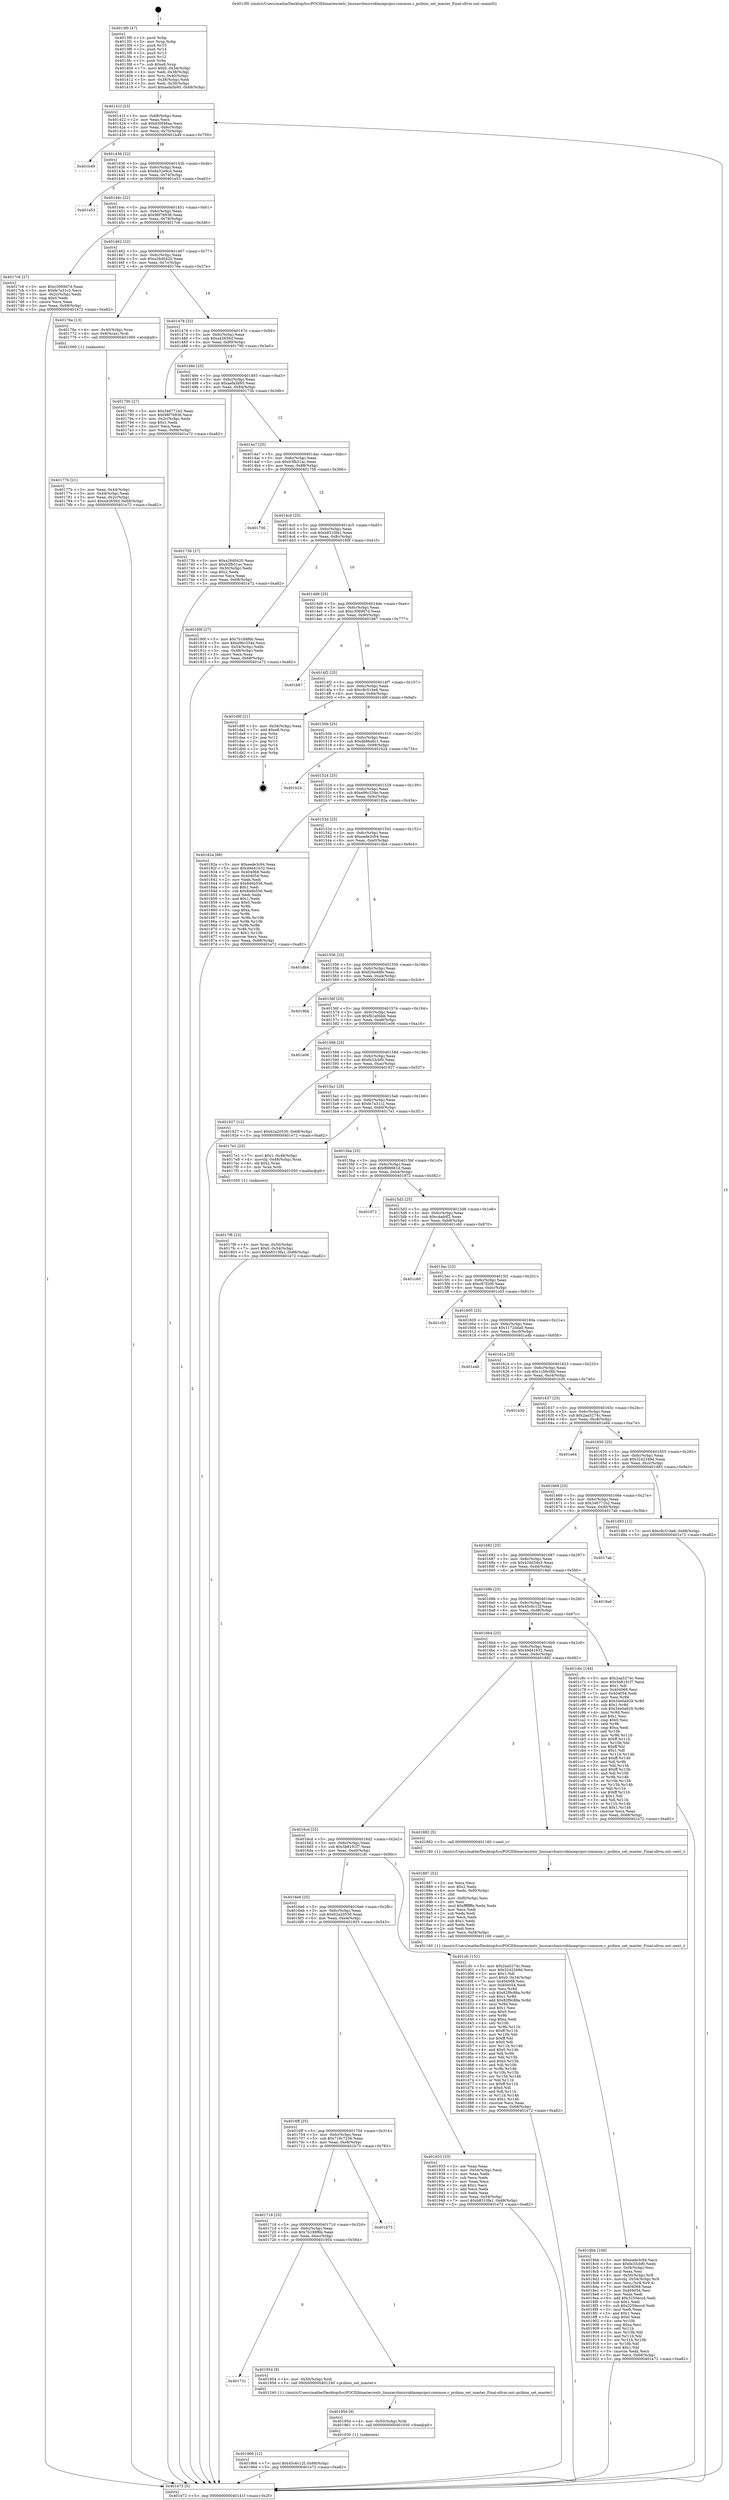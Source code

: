 digraph "0x4013f0" {
  label = "0x4013f0 (/mnt/c/Users/mathe/Desktop/tcc/POCII/binaries/extr_linuxarchmicroblazepcipci-common.c_pcibios_set_master_Final-ollvm.out::main(0))"
  labelloc = "t"
  node[shape=record]

  Entry [label="",width=0.3,height=0.3,shape=circle,fillcolor=black,style=filled]
  "0x40141f" [label="{
     0x40141f [23]\l
     | [instrs]\l
     &nbsp;&nbsp;0x40141f \<+3\>: mov -0x68(%rbp),%eax\l
     &nbsp;&nbsp;0x401422 \<+2\>: mov %eax,%ecx\l
     &nbsp;&nbsp;0x401424 \<+6\>: sub $0x830f48aa,%ecx\l
     &nbsp;&nbsp;0x40142a \<+3\>: mov %eax,-0x6c(%rbp)\l
     &nbsp;&nbsp;0x40142d \<+3\>: mov %ecx,-0x70(%rbp)\l
     &nbsp;&nbsp;0x401430 \<+6\>: je 0000000000401b49 \<main+0x759\>\l
  }"]
  "0x401b49" [label="{
     0x401b49\l
  }", style=dashed]
  "0x401436" [label="{
     0x401436 [22]\l
     | [instrs]\l
     &nbsp;&nbsp;0x401436 \<+5\>: jmp 000000000040143b \<main+0x4b\>\l
     &nbsp;&nbsp;0x40143b \<+3\>: mov -0x6c(%rbp),%eax\l
     &nbsp;&nbsp;0x40143e \<+5\>: sub $0x8a32e9cd,%eax\l
     &nbsp;&nbsp;0x401443 \<+3\>: mov %eax,-0x74(%rbp)\l
     &nbsp;&nbsp;0x401446 \<+6\>: je 0000000000401e53 \<main+0xa63\>\l
  }"]
  Exit [label="",width=0.3,height=0.3,shape=circle,fillcolor=black,style=filled,peripheries=2]
  "0x401e53" [label="{
     0x401e53\l
  }", style=dashed]
  "0x40144c" [label="{
     0x40144c [22]\l
     | [instrs]\l
     &nbsp;&nbsp;0x40144c \<+5\>: jmp 0000000000401451 \<main+0x61\>\l
     &nbsp;&nbsp;0x401451 \<+3\>: mov -0x6c(%rbp),%eax\l
     &nbsp;&nbsp;0x401454 \<+5\>: sub $0x98f76936,%eax\l
     &nbsp;&nbsp;0x401459 \<+3\>: mov %eax,-0x78(%rbp)\l
     &nbsp;&nbsp;0x40145c \<+6\>: je 00000000004017c6 \<main+0x3d6\>\l
  }"]
  "0x401966" [label="{
     0x401966 [12]\l
     | [instrs]\l
     &nbsp;&nbsp;0x401966 \<+7\>: movl $0x45c6c12f,-0x68(%rbp)\l
     &nbsp;&nbsp;0x40196d \<+5\>: jmp 0000000000401e72 \<main+0xa82\>\l
  }"]
  "0x4017c6" [label="{
     0x4017c6 [27]\l
     | [instrs]\l
     &nbsp;&nbsp;0x4017c6 \<+5\>: mov $0xc3069d7d,%eax\l
     &nbsp;&nbsp;0x4017cb \<+5\>: mov $0xfe7a31c2,%ecx\l
     &nbsp;&nbsp;0x4017d0 \<+3\>: mov -0x2c(%rbp),%edx\l
     &nbsp;&nbsp;0x4017d3 \<+3\>: cmp $0x0,%edx\l
     &nbsp;&nbsp;0x4017d6 \<+3\>: cmove %ecx,%eax\l
     &nbsp;&nbsp;0x4017d9 \<+3\>: mov %eax,-0x68(%rbp)\l
     &nbsp;&nbsp;0x4017dc \<+5\>: jmp 0000000000401e72 \<main+0xa82\>\l
  }"]
  "0x401462" [label="{
     0x401462 [22]\l
     | [instrs]\l
     &nbsp;&nbsp;0x401462 \<+5\>: jmp 0000000000401467 \<main+0x77\>\l
     &nbsp;&nbsp;0x401467 \<+3\>: mov -0x6c(%rbp),%eax\l
     &nbsp;&nbsp;0x40146a \<+5\>: sub $0xa26d0420,%eax\l
     &nbsp;&nbsp;0x40146f \<+3\>: mov %eax,-0x7c(%rbp)\l
     &nbsp;&nbsp;0x401472 \<+6\>: je 000000000040176e \<main+0x37e\>\l
  }"]
  "0x40195d" [label="{
     0x40195d [9]\l
     | [instrs]\l
     &nbsp;&nbsp;0x40195d \<+4\>: mov -0x50(%rbp),%rdi\l
     &nbsp;&nbsp;0x401961 \<+5\>: call 0000000000401030 \<free@plt\>\l
     | [calls]\l
     &nbsp;&nbsp;0x401030 \{1\} (unknown)\l
  }"]
  "0x40176e" [label="{
     0x40176e [13]\l
     | [instrs]\l
     &nbsp;&nbsp;0x40176e \<+4\>: mov -0x40(%rbp),%rax\l
     &nbsp;&nbsp;0x401772 \<+4\>: mov 0x8(%rax),%rdi\l
     &nbsp;&nbsp;0x401776 \<+5\>: call 0000000000401060 \<atoi@plt\>\l
     | [calls]\l
     &nbsp;&nbsp;0x401060 \{1\} (unknown)\l
  }"]
  "0x401478" [label="{
     0x401478 [22]\l
     | [instrs]\l
     &nbsp;&nbsp;0x401478 \<+5\>: jmp 000000000040147d \<main+0x8d\>\l
     &nbsp;&nbsp;0x40147d \<+3\>: mov -0x6c(%rbp),%eax\l
     &nbsp;&nbsp;0x401480 \<+5\>: sub $0xa4265fcf,%eax\l
     &nbsp;&nbsp;0x401485 \<+3\>: mov %eax,-0x80(%rbp)\l
     &nbsp;&nbsp;0x401488 \<+6\>: je 0000000000401790 \<main+0x3a0\>\l
  }"]
  "0x401731" [label="{
     0x401731\l
  }", style=dashed]
  "0x401790" [label="{
     0x401790 [27]\l
     | [instrs]\l
     &nbsp;&nbsp;0x401790 \<+5\>: mov $0x346771b2,%eax\l
     &nbsp;&nbsp;0x401795 \<+5\>: mov $0x98f76936,%ecx\l
     &nbsp;&nbsp;0x40179a \<+3\>: mov -0x2c(%rbp),%edx\l
     &nbsp;&nbsp;0x40179d \<+3\>: cmp $0x1,%edx\l
     &nbsp;&nbsp;0x4017a0 \<+3\>: cmovl %ecx,%eax\l
     &nbsp;&nbsp;0x4017a3 \<+3\>: mov %eax,-0x68(%rbp)\l
     &nbsp;&nbsp;0x4017a6 \<+5\>: jmp 0000000000401e72 \<main+0xa82\>\l
  }"]
  "0x40148e" [label="{
     0x40148e [25]\l
     | [instrs]\l
     &nbsp;&nbsp;0x40148e \<+5\>: jmp 0000000000401493 \<main+0xa3\>\l
     &nbsp;&nbsp;0x401493 \<+3\>: mov -0x6c(%rbp),%eax\l
     &nbsp;&nbsp;0x401496 \<+5\>: sub $0xaefa5b95,%eax\l
     &nbsp;&nbsp;0x40149b \<+6\>: mov %eax,-0x84(%rbp)\l
     &nbsp;&nbsp;0x4014a1 \<+6\>: je 000000000040173b \<main+0x34b\>\l
  }"]
  "0x401954" [label="{
     0x401954 [9]\l
     | [instrs]\l
     &nbsp;&nbsp;0x401954 \<+4\>: mov -0x50(%rbp),%rdi\l
     &nbsp;&nbsp;0x401958 \<+5\>: call 0000000000401240 \<pcibios_set_master\>\l
     | [calls]\l
     &nbsp;&nbsp;0x401240 \{1\} (/mnt/c/Users/mathe/Desktop/tcc/POCII/binaries/extr_linuxarchmicroblazepcipci-common.c_pcibios_set_master_Final-ollvm.out::pcibios_set_master)\l
  }"]
  "0x40173b" [label="{
     0x40173b [27]\l
     | [instrs]\l
     &nbsp;&nbsp;0x40173b \<+5\>: mov $0xa26d0420,%eax\l
     &nbsp;&nbsp;0x401740 \<+5\>: mov $0xb3fb31ac,%ecx\l
     &nbsp;&nbsp;0x401745 \<+3\>: mov -0x30(%rbp),%edx\l
     &nbsp;&nbsp;0x401748 \<+3\>: cmp $0x2,%edx\l
     &nbsp;&nbsp;0x40174b \<+3\>: cmovne %ecx,%eax\l
     &nbsp;&nbsp;0x40174e \<+3\>: mov %eax,-0x68(%rbp)\l
     &nbsp;&nbsp;0x401751 \<+5\>: jmp 0000000000401e72 \<main+0xa82\>\l
  }"]
  "0x4014a7" [label="{
     0x4014a7 [25]\l
     | [instrs]\l
     &nbsp;&nbsp;0x4014a7 \<+5\>: jmp 00000000004014ac \<main+0xbc\>\l
     &nbsp;&nbsp;0x4014ac \<+3\>: mov -0x6c(%rbp),%eax\l
     &nbsp;&nbsp;0x4014af \<+5\>: sub $0xb3fb31ac,%eax\l
     &nbsp;&nbsp;0x4014b4 \<+6\>: mov %eax,-0x88(%rbp)\l
     &nbsp;&nbsp;0x4014ba \<+6\>: je 0000000000401756 \<main+0x366\>\l
  }"]
  "0x401e72" [label="{
     0x401e72 [5]\l
     | [instrs]\l
     &nbsp;&nbsp;0x401e72 \<+5\>: jmp 000000000040141f \<main+0x2f\>\l
  }"]
  "0x4013f0" [label="{
     0x4013f0 [47]\l
     | [instrs]\l
     &nbsp;&nbsp;0x4013f0 \<+1\>: push %rbp\l
     &nbsp;&nbsp;0x4013f1 \<+3\>: mov %rsp,%rbp\l
     &nbsp;&nbsp;0x4013f4 \<+2\>: push %r15\l
     &nbsp;&nbsp;0x4013f6 \<+2\>: push %r14\l
     &nbsp;&nbsp;0x4013f8 \<+2\>: push %r13\l
     &nbsp;&nbsp;0x4013fa \<+2\>: push %r12\l
     &nbsp;&nbsp;0x4013fc \<+1\>: push %rbx\l
     &nbsp;&nbsp;0x4013fd \<+7\>: sub $0xe8,%rsp\l
     &nbsp;&nbsp;0x401404 \<+7\>: movl $0x0,-0x34(%rbp)\l
     &nbsp;&nbsp;0x40140b \<+3\>: mov %edi,-0x38(%rbp)\l
     &nbsp;&nbsp;0x40140e \<+4\>: mov %rsi,-0x40(%rbp)\l
     &nbsp;&nbsp;0x401412 \<+3\>: mov -0x38(%rbp),%edi\l
     &nbsp;&nbsp;0x401415 \<+3\>: mov %edi,-0x30(%rbp)\l
     &nbsp;&nbsp;0x401418 \<+7\>: movl $0xaefa5b95,-0x68(%rbp)\l
  }"]
  "0x40177b" [label="{
     0x40177b [21]\l
     | [instrs]\l
     &nbsp;&nbsp;0x40177b \<+3\>: mov %eax,-0x44(%rbp)\l
     &nbsp;&nbsp;0x40177e \<+3\>: mov -0x44(%rbp),%eax\l
     &nbsp;&nbsp;0x401781 \<+3\>: mov %eax,-0x2c(%rbp)\l
     &nbsp;&nbsp;0x401784 \<+7\>: movl $0xa4265fcf,-0x68(%rbp)\l
     &nbsp;&nbsp;0x40178b \<+5\>: jmp 0000000000401e72 \<main+0xa82\>\l
  }"]
  "0x401718" [label="{
     0x401718 [25]\l
     | [instrs]\l
     &nbsp;&nbsp;0x401718 \<+5\>: jmp 000000000040171d \<main+0x32d\>\l
     &nbsp;&nbsp;0x40171d \<+3\>: mov -0x6c(%rbp),%eax\l
     &nbsp;&nbsp;0x401720 \<+5\>: sub $0x7b188f6b,%eax\l
     &nbsp;&nbsp;0x401725 \<+6\>: mov %eax,-0xec(%rbp)\l
     &nbsp;&nbsp;0x40172b \<+6\>: je 0000000000401954 \<main+0x564\>\l
  }"]
  "0x401756" [label="{
     0x401756\l
  }", style=dashed]
  "0x4014c0" [label="{
     0x4014c0 [25]\l
     | [instrs]\l
     &nbsp;&nbsp;0x4014c0 \<+5\>: jmp 00000000004014c5 \<main+0xd5\>\l
     &nbsp;&nbsp;0x4014c5 \<+3\>: mov -0x6c(%rbp),%eax\l
     &nbsp;&nbsp;0x4014c8 \<+5\>: sub $0xb8310fa1,%eax\l
     &nbsp;&nbsp;0x4014cd \<+6\>: mov %eax,-0x8c(%rbp)\l
     &nbsp;&nbsp;0x4014d3 \<+6\>: je 000000000040180f \<main+0x41f\>\l
  }"]
  "0x401b73" [label="{
     0x401b73\l
  }", style=dashed]
  "0x40180f" [label="{
     0x40180f [27]\l
     | [instrs]\l
     &nbsp;&nbsp;0x40180f \<+5\>: mov $0x7b188f6b,%eax\l
     &nbsp;&nbsp;0x401814 \<+5\>: mov $0xe96c334e,%ecx\l
     &nbsp;&nbsp;0x401819 \<+3\>: mov -0x54(%rbp),%edx\l
     &nbsp;&nbsp;0x40181c \<+3\>: cmp -0x48(%rbp),%edx\l
     &nbsp;&nbsp;0x40181f \<+3\>: cmovl %ecx,%eax\l
     &nbsp;&nbsp;0x401822 \<+3\>: mov %eax,-0x68(%rbp)\l
     &nbsp;&nbsp;0x401825 \<+5\>: jmp 0000000000401e72 \<main+0xa82\>\l
  }"]
  "0x4014d9" [label="{
     0x4014d9 [25]\l
     | [instrs]\l
     &nbsp;&nbsp;0x4014d9 \<+5\>: jmp 00000000004014de \<main+0xee\>\l
     &nbsp;&nbsp;0x4014de \<+3\>: mov -0x6c(%rbp),%eax\l
     &nbsp;&nbsp;0x4014e1 \<+5\>: sub $0xc3069d7d,%eax\l
     &nbsp;&nbsp;0x4014e6 \<+6\>: mov %eax,-0x90(%rbp)\l
     &nbsp;&nbsp;0x4014ec \<+6\>: je 0000000000401b67 \<main+0x777\>\l
  }"]
  "0x4016ff" [label="{
     0x4016ff [25]\l
     | [instrs]\l
     &nbsp;&nbsp;0x4016ff \<+5\>: jmp 0000000000401704 \<main+0x314\>\l
     &nbsp;&nbsp;0x401704 \<+3\>: mov -0x6c(%rbp),%eax\l
     &nbsp;&nbsp;0x401707 \<+5\>: sub $0x719c7236,%eax\l
     &nbsp;&nbsp;0x40170c \<+6\>: mov %eax,-0xe8(%rbp)\l
     &nbsp;&nbsp;0x401712 \<+6\>: je 0000000000401b73 \<main+0x783\>\l
  }"]
  "0x401b67" [label="{
     0x401b67\l
  }", style=dashed]
  "0x4014f2" [label="{
     0x4014f2 [25]\l
     | [instrs]\l
     &nbsp;&nbsp;0x4014f2 \<+5\>: jmp 00000000004014f7 \<main+0x107\>\l
     &nbsp;&nbsp;0x4014f7 \<+3\>: mov -0x6c(%rbp),%eax\l
     &nbsp;&nbsp;0x4014fa \<+5\>: sub $0xc9c51be6,%eax\l
     &nbsp;&nbsp;0x4014ff \<+6\>: mov %eax,-0x94(%rbp)\l
     &nbsp;&nbsp;0x401505 \<+6\>: je 0000000000401d9f \<main+0x9af\>\l
  }"]
  "0x401933" [label="{
     0x401933 [33]\l
     | [instrs]\l
     &nbsp;&nbsp;0x401933 \<+2\>: xor %eax,%eax\l
     &nbsp;&nbsp;0x401935 \<+3\>: mov -0x54(%rbp),%ecx\l
     &nbsp;&nbsp;0x401938 \<+2\>: mov %eax,%edx\l
     &nbsp;&nbsp;0x40193a \<+2\>: sub %ecx,%edx\l
     &nbsp;&nbsp;0x40193c \<+2\>: mov %eax,%ecx\l
     &nbsp;&nbsp;0x40193e \<+3\>: sub $0x1,%ecx\l
     &nbsp;&nbsp;0x401941 \<+2\>: add %ecx,%edx\l
     &nbsp;&nbsp;0x401943 \<+2\>: sub %edx,%eax\l
     &nbsp;&nbsp;0x401945 \<+3\>: mov %eax,-0x54(%rbp)\l
     &nbsp;&nbsp;0x401948 \<+7\>: movl $0xb8310fa1,-0x68(%rbp)\l
     &nbsp;&nbsp;0x40194f \<+5\>: jmp 0000000000401e72 \<main+0xa82\>\l
  }"]
  "0x401d9f" [label="{
     0x401d9f [21]\l
     | [instrs]\l
     &nbsp;&nbsp;0x401d9f \<+3\>: mov -0x34(%rbp),%eax\l
     &nbsp;&nbsp;0x401da2 \<+7\>: add $0xe8,%rsp\l
     &nbsp;&nbsp;0x401da9 \<+1\>: pop %rbx\l
     &nbsp;&nbsp;0x401daa \<+2\>: pop %r12\l
     &nbsp;&nbsp;0x401dac \<+2\>: pop %r13\l
     &nbsp;&nbsp;0x401dae \<+2\>: pop %r14\l
     &nbsp;&nbsp;0x401db0 \<+2\>: pop %r15\l
     &nbsp;&nbsp;0x401db2 \<+1\>: pop %rbp\l
     &nbsp;&nbsp;0x401db3 \<+1\>: ret\l
  }"]
  "0x40150b" [label="{
     0x40150b [25]\l
     | [instrs]\l
     &nbsp;&nbsp;0x40150b \<+5\>: jmp 0000000000401510 \<main+0x120\>\l
     &nbsp;&nbsp;0x401510 \<+3\>: mov -0x6c(%rbp),%eax\l
     &nbsp;&nbsp;0x401513 \<+5\>: sub $0xdb86a6c1,%eax\l
     &nbsp;&nbsp;0x401518 \<+6\>: mov %eax,-0x98(%rbp)\l
     &nbsp;&nbsp;0x40151e \<+6\>: je 0000000000401b24 \<main+0x734\>\l
  }"]
  "0x4016e6" [label="{
     0x4016e6 [25]\l
     | [instrs]\l
     &nbsp;&nbsp;0x4016e6 \<+5\>: jmp 00000000004016eb \<main+0x2fb\>\l
     &nbsp;&nbsp;0x4016eb \<+3\>: mov -0x6c(%rbp),%eax\l
     &nbsp;&nbsp;0x4016ee \<+5\>: sub $0x62a20530,%eax\l
     &nbsp;&nbsp;0x4016f3 \<+6\>: mov %eax,-0xe4(%rbp)\l
     &nbsp;&nbsp;0x4016f9 \<+6\>: je 0000000000401933 \<main+0x543\>\l
  }"]
  "0x401b24" [label="{
     0x401b24\l
  }", style=dashed]
  "0x401524" [label="{
     0x401524 [25]\l
     | [instrs]\l
     &nbsp;&nbsp;0x401524 \<+5\>: jmp 0000000000401529 \<main+0x139\>\l
     &nbsp;&nbsp;0x401529 \<+3\>: mov -0x6c(%rbp),%eax\l
     &nbsp;&nbsp;0x40152c \<+5\>: sub $0xe96c334e,%eax\l
     &nbsp;&nbsp;0x401531 \<+6\>: mov %eax,-0x9c(%rbp)\l
     &nbsp;&nbsp;0x401537 \<+6\>: je 000000000040182a \<main+0x43a\>\l
  }"]
  "0x401cfc" [label="{
     0x401cfc [151]\l
     | [instrs]\l
     &nbsp;&nbsp;0x401cfc \<+5\>: mov $0x2aa5274c,%eax\l
     &nbsp;&nbsp;0x401d01 \<+5\>: mov $0x3242349d,%ecx\l
     &nbsp;&nbsp;0x401d06 \<+2\>: mov $0x1,%dl\l
     &nbsp;&nbsp;0x401d08 \<+7\>: movl $0x0,-0x34(%rbp)\l
     &nbsp;&nbsp;0x401d0f \<+7\>: mov 0x404068,%esi\l
     &nbsp;&nbsp;0x401d16 \<+7\>: mov 0x404054,%edi\l
     &nbsp;&nbsp;0x401d1d \<+3\>: mov %esi,%r8d\l
     &nbsp;&nbsp;0x401d20 \<+7\>: sub $0x82f9c88a,%r8d\l
     &nbsp;&nbsp;0x401d27 \<+4\>: sub $0x1,%r8d\l
     &nbsp;&nbsp;0x401d2b \<+7\>: add $0x82f9c88a,%r8d\l
     &nbsp;&nbsp;0x401d32 \<+4\>: imul %r8d,%esi\l
     &nbsp;&nbsp;0x401d36 \<+3\>: and $0x1,%esi\l
     &nbsp;&nbsp;0x401d39 \<+3\>: cmp $0x0,%esi\l
     &nbsp;&nbsp;0x401d3c \<+4\>: sete %r9b\l
     &nbsp;&nbsp;0x401d40 \<+3\>: cmp $0xa,%edi\l
     &nbsp;&nbsp;0x401d43 \<+4\>: setl %r10b\l
     &nbsp;&nbsp;0x401d47 \<+3\>: mov %r9b,%r11b\l
     &nbsp;&nbsp;0x401d4a \<+4\>: xor $0xff,%r11b\l
     &nbsp;&nbsp;0x401d4e \<+3\>: mov %r10b,%bl\l
     &nbsp;&nbsp;0x401d51 \<+3\>: xor $0xff,%bl\l
     &nbsp;&nbsp;0x401d54 \<+3\>: xor $0x0,%dl\l
     &nbsp;&nbsp;0x401d57 \<+3\>: mov %r11b,%r14b\l
     &nbsp;&nbsp;0x401d5a \<+4\>: and $0x0,%r14b\l
     &nbsp;&nbsp;0x401d5e \<+3\>: and %dl,%r9b\l
     &nbsp;&nbsp;0x401d61 \<+3\>: mov %bl,%r15b\l
     &nbsp;&nbsp;0x401d64 \<+4\>: and $0x0,%r15b\l
     &nbsp;&nbsp;0x401d68 \<+3\>: and %dl,%r10b\l
     &nbsp;&nbsp;0x401d6b \<+3\>: or %r9b,%r14b\l
     &nbsp;&nbsp;0x401d6e \<+3\>: or %r10b,%r15b\l
     &nbsp;&nbsp;0x401d71 \<+3\>: xor %r15b,%r14b\l
     &nbsp;&nbsp;0x401d74 \<+3\>: or %bl,%r11b\l
     &nbsp;&nbsp;0x401d77 \<+4\>: xor $0xff,%r11b\l
     &nbsp;&nbsp;0x401d7b \<+3\>: or $0x0,%dl\l
     &nbsp;&nbsp;0x401d7e \<+3\>: and %dl,%r11b\l
     &nbsp;&nbsp;0x401d81 \<+3\>: or %r11b,%r14b\l
     &nbsp;&nbsp;0x401d84 \<+4\>: test $0x1,%r14b\l
     &nbsp;&nbsp;0x401d88 \<+3\>: cmovne %ecx,%eax\l
     &nbsp;&nbsp;0x401d8b \<+3\>: mov %eax,-0x68(%rbp)\l
     &nbsp;&nbsp;0x401d8e \<+5\>: jmp 0000000000401e72 \<main+0xa82\>\l
  }"]
  "0x40182a" [label="{
     0x40182a [88]\l
     | [instrs]\l
     &nbsp;&nbsp;0x40182a \<+5\>: mov $0xeede3c94,%eax\l
     &nbsp;&nbsp;0x40182f \<+5\>: mov $0x49d41632,%ecx\l
     &nbsp;&nbsp;0x401834 \<+7\>: mov 0x404068,%edx\l
     &nbsp;&nbsp;0x40183b \<+7\>: mov 0x404054,%esi\l
     &nbsp;&nbsp;0x401842 \<+2\>: mov %edx,%edi\l
     &nbsp;&nbsp;0x401844 \<+6\>: add $0x846b556,%edi\l
     &nbsp;&nbsp;0x40184a \<+3\>: sub $0x1,%edi\l
     &nbsp;&nbsp;0x40184d \<+6\>: sub $0x846b556,%edi\l
     &nbsp;&nbsp;0x401853 \<+3\>: imul %edi,%edx\l
     &nbsp;&nbsp;0x401856 \<+3\>: and $0x1,%edx\l
     &nbsp;&nbsp;0x401859 \<+3\>: cmp $0x0,%edx\l
     &nbsp;&nbsp;0x40185c \<+4\>: sete %r8b\l
     &nbsp;&nbsp;0x401860 \<+3\>: cmp $0xa,%esi\l
     &nbsp;&nbsp;0x401863 \<+4\>: setl %r9b\l
     &nbsp;&nbsp;0x401867 \<+3\>: mov %r8b,%r10b\l
     &nbsp;&nbsp;0x40186a \<+3\>: and %r9b,%r10b\l
     &nbsp;&nbsp;0x40186d \<+3\>: xor %r9b,%r8b\l
     &nbsp;&nbsp;0x401870 \<+3\>: or %r8b,%r10b\l
     &nbsp;&nbsp;0x401873 \<+4\>: test $0x1,%r10b\l
     &nbsp;&nbsp;0x401877 \<+3\>: cmovne %ecx,%eax\l
     &nbsp;&nbsp;0x40187a \<+3\>: mov %eax,-0x68(%rbp)\l
     &nbsp;&nbsp;0x40187d \<+5\>: jmp 0000000000401e72 \<main+0xa82\>\l
  }"]
  "0x40153d" [label="{
     0x40153d [25]\l
     | [instrs]\l
     &nbsp;&nbsp;0x40153d \<+5\>: jmp 0000000000401542 \<main+0x152\>\l
     &nbsp;&nbsp;0x401542 \<+3\>: mov -0x6c(%rbp),%eax\l
     &nbsp;&nbsp;0x401545 \<+5\>: sub $0xeede3c94,%eax\l
     &nbsp;&nbsp;0x40154a \<+6\>: mov %eax,-0xa0(%rbp)\l
     &nbsp;&nbsp;0x401550 \<+6\>: je 0000000000401db4 \<main+0x9c4\>\l
  }"]
  "0x4018bb" [label="{
     0x4018bb [108]\l
     | [instrs]\l
     &nbsp;&nbsp;0x4018bb \<+5\>: mov $0xeede3c94,%ecx\l
     &nbsp;&nbsp;0x4018c0 \<+5\>: mov $0xfe33cbf0,%edx\l
     &nbsp;&nbsp;0x4018c5 \<+6\>: mov -0xf4(%rbp),%esi\l
     &nbsp;&nbsp;0x4018cb \<+3\>: imul %eax,%esi\l
     &nbsp;&nbsp;0x4018ce \<+4\>: mov -0x50(%rbp),%r8\l
     &nbsp;&nbsp;0x4018d2 \<+4\>: movslq -0x54(%rbp),%r9\l
     &nbsp;&nbsp;0x4018d6 \<+4\>: mov %esi,(%r8,%r9,4)\l
     &nbsp;&nbsp;0x4018da \<+7\>: mov 0x404068,%eax\l
     &nbsp;&nbsp;0x4018e1 \<+7\>: mov 0x404054,%esi\l
     &nbsp;&nbsp;0x4018e8 \<+2\>: mov %eax,%edi\l
     &nbsp;&nbsp;0x4018ea \<+6\>: add $0x3250eccd,%edi\l
     &nbsp;&nbsp;0x4018f0 \<+3\>: sub $0x1,%edi\l
     &nbsp;&nbsp;0x4018f3 \<+6\>: sub $0x3250eccd,%edi\l
     &nbsp;&nbsp;0x4018f9 \<+3\>: imul %edi,%eax\l
     &nbsp;&nbsp;0x4018fc \<+3\>: and $0x1,%eax\l
     &nbsp;&nbsp;0x4018ff \<+3\>: cmp $0x0,%eax\l
     &nbsp;&nbsp;0x401902 \<+4\>: sete %r10b\l
     &nbsp;&nbsp;0x401906 \<+3\>: cmp $0xa,%esi\l
     &nbsp;&nbsp;0x401909 \<+4\>: setl %r11b\l
     &nbsp;&nbsp;0x40190d \<+3\>: mov %r10b,%bl\l
     &nbsp;&nbsp;0x401910 \<+3\>: and %r11b,%bl\l
     &nbsp;&nbsp;0x401913 \<+3\>: xor %r11b,%r10b\l
     &nbsp;&nbsp;0x401916 \<+3\>: or %r10b,%bl\l
     &nbsp;&nbsp;0x401919 \<+3\>: test $0x1,%bl\l
     &nbsp;&nbsp;0x40191c \<+3\>: cmovne %edx,%ecx\l
     &nbsp;&nbsp;0x40191f \<+3\>: mov %ecx,-0x68(%rbp)\l
     &nbsp;&nbsp;0x401922 \<+5\>: jmp 0000000000401e72 \<main+0xa82\>\l
  }"]
  "0x401db4" [label="{
     0x401db4\l
  }", style=dashed]
  "0x401556" [label="{
     0x401556 [25]\l
     | [instrs]\l
     &nbsp;&nbsp;0x401556 \<+5\>: jmp 000000000040155b \<main+0x16b\>\l
     &nbsp;&nbsp;0x40155b \<+3\>: mov -0x6c(%rbp),%eax\l
     &nbsp;&nbsp;0x40155e \<+5\>: sub $0xf20e48fe,%eax\l
     &nbsp;&nbsp;0x401563 \<+6\>: mov %eax,-0xa4(%rbp)\l
     &nbsp;&nbsp;0x401569 \<+6\>: je 00000000004019bb \<main+0x5cb\>\l
  }"]
  "0x401887" [label="{
     0x401887 [52]\l
     | [instrs]\l
     &nbsp;&nbsp;0x401887 \<+2\>: xor %ecx,%ecx\l
     &nbsp;&nbsp;0x401889 \<+5\>: mov $0x2,%edx\l
     &nbsp;&nbsp;0x40188e \<+6\>: mov %edx,-0xf0(%rbp)\l
     &nbsp;&nbsp;0x401894 \<+1\>: cltd\l
     &nbsp;&nbsp;0x401895 \<+6\>: mov -0xf0(%rbp),%esi\l
     &nbsp;&nbsp;0x40189b \<+2\>: idiv %esi\l
     &nbsp;&nbsp;0x40189d \<+6\>: imul $0xfffffffe,%edx,%edx\l
     &nbsp;&nbsp;0x4018a3 \<+2\>: mov %ecx,%edi\l
     &nbsp;&nbsp;0x4018a5 \<+2\>: sub %edx,%edi\l
     &nbsp;&nbsp;0x4018a7 \<+2\>: mov %ecx,%edx\l
     &nbsp;&nbsp;0x4018a9 \<+3\>: sub $0x1,%edx\l
     &nbsp;&nbsp;0x4018ac \<+2\>: add %edx,%edi\l
     &nbsp;&nbsp;0x4018ae \<+2\>: sub %edi,%ecx\l
     &nbsp;&nbsp;0x4018b0 \<+6\>: mov %ecx,-0xf4(%rbp)\l
     &nbsp;&nbsp;0x4018b6 \<+5\>: call 0000000000401160 \<next_i\>\l
     | [calls]\l
     &nbsp;&nbsp;0x401160 \{1\} (/mnt/c/Users/mathe/Desktop/tcc/POCII/binaries/extr_linuxarchmicroblazepcipci-common.c_pcibios_set_master_Final-ollvm.out::next_i)\l
  }"]
  "0x4019bb" [label="{
     0x4019bb\l
  }", style=dashed]
  "0x40156f" [label="{
     0x40156f [25]\l
     | [instrs]\l
     &nbsp;&nbsp;0x40156f \<+5\>: jmp 0000000000401574 \<main+0x184\>\l
     &nbsp;&nbsp;0x401574 \<+3\>: mov -0x6c(%rbp),%eax\l
     &nbsp;&nbsp;0x401577 \<+5\>: sub $0xfb1e0bbb,%eax\l
     &nbsp;&nbsp;0x40157c \<+6\>: mov %eax,-0xa8(%rbp)\l
     &nbsp;&nbsp;0x401582 \<+6\>: je 0000000000401e06 \<main+0xa16\>\l
  }"]
  "0x4016cd" [label="{
     0x4016cd [25]\l
     | [instrs]\l
     &nbsp;&nbsp;0x4016cd \<+5\>: jmp 00000000004016d2 \<main+0x2e2\>\l
     &nbsp;&nbsp;0x4016d2 \<+3\>: mov -0x6c(%rbp),%eax\l
     &nbsp;&nbsp;0x4016d5 \<+5\>: sub $0x5b8191f7,%eax\l
     &nbsp;&nbsp;0x4016da \<+6\>: mov %eax,-0xe0(%rbp)\l
     &nbsp;&nbsp;0x4016e0 \<+6\>: je 0000000000401cfc \<main+0x90c\>\l
  }"]
  "0x401e06" [label="{
     0x401e06\l
  }", style=dashed]
  "0x401588" [label="{
     0x401588 [25]\l
     | [instrs]\l
     &nbsp;&nbsp;0x401588 \<+5\>: jmp 000000000040158d \<main+0x19d\>\l
     &nbsp;&nbsp;0x40158d \<+3\>: mov -0x6c(%rbp),%eax\l
     &nbsp;&nbsp;0x401590 \<+5\>: sub $0xfe33cbf0,%eax\l
     &nbsp;&nbsp;0x401595 \<+6\>: mov %eax,-0xac(%rbp)\l
     &nbsp;&nbsp;0x40159b \<+6\>: je 0000000000401927 \<main+0x537\>\l
  }"]
  "0x401882" [label="{
     0x401882 [5]\l
     | [instrs]\l
     &nbsp;&nbsp;0x401882 \<+5\>: call 0000000000401160 \<next_i\>\l
     | [calls]\l
     &nbsp;&nbsp;0x401160 \{1\} (/mnt/c/Users/mathe/Desktop/tcc/POCII/binaries/extr_linuxarchmicroblazepcipci-common.c_pcibios_set_master_Final-ollvm.out::next_i)\l
  }"]
  "0x401927" [label="{
     0x401927 [12]\l
     | [instrs]\l
     &nbsp;&nbsp;0x401927 \<+7\>: movl $0x62a20530,-0x68(%rbp)\l
     &nbsp;&nbsp;0x40192e \<+5\>: jmp 0000000000401e72 \<main+0xa82\>\l
  }"]
  "0x4015a1" [label="{
     0x4015a1 [25]\l
     | [instrs]\l
     &nbsp;&nbsp;0x4015a1 \<+5\>: jmp 00000000004015a6 \<main+0x1b6\>\l
     &nbsp;&nbsp;0x4015a6 \<+3\>: mov -0x6c(%rbp),%eax\l
     &nbsp;&nbsp;0x4015a9 \<+5\>: sub $0xfe7a31c2,%eax\l
     &nbsp;&nbsp;0x4015ae \<+6\>: mov %eax,-0xb0(%rbp)\l
     &nbsp;&nbsp;0x4015b4 \<+6\>: je 00000000004017e1 \<main+0x3f1\>\l
  }"]
  "0x4016b4" [label="{
     0x4016b4 [25]\l
     | [instrs]\l
     &nbsp;&nbsp;0x4016b4 \<+5\>: jmp 00000000004016b9 \<main+0x2c9\>\l
     &nbsp;&nbsp;0x4016b9 \<+3\>: mov -0x6c(%rbp),%eax\l
     &nbsp;&nbsp;0x4016bc \<+5\>: sub $0x49d41632,%eax\l
     &nbsp;&nbsp;0x4016c1 \<+6\>: mov %eax,-0xdc(%rbp)\l
     &nbsp;&nbsp;0x4016c7 \<+6\>: je 0000000000401882 \<main+0x492\>\l
  }"]
  "0x4017e1" [label="{
     0x4017e1 [23]\l
     | [instrs]\l
     &nbsp;&nbsp;0x4017e1 \<+7\>: movl $0x1,-0x48(%rbp)\l
     &nbsp;&nbsp;0x4017e8 \<+4\>: movslq -0x48(%rbp),%rax\l
     &nbsp;&nbsp;0x4017ec \<+4\>: shl $0x2,%rax\l
     &nbsp;&nbsp;0x4017f0 \<+3\>: mov %rax,%rdi\l
     &nbsp;&nbsp;0x4017f3 \<+5\>: call 0000000000401050 \<malloc@plt\>\l
     | [calls]\l
     &nbsp;&nbsp;0x401050 \{1\} (unknown)\l
  }"]
  "0x4015ba" [label="{
     0x4015ba [25]\l
     | [instrs]\l
     &nbsp;&nbsp;0x4015ba \<+5\>: jmp 00000000004015bf \<main+0x1cf\>\l
     &nbsp;&nbsp;0x4015bf \<+3\>: mov -0x6c(%rbp),%eax\l
     &nbsp;&nbsp;0x4015c2 \<+5\>: sub $0xffd8661d,%eax\l
     &nbsp;&nbsp;0x4015c7 \<+6\>: mov %eax,-0xb4(%rbp)\l
     &nbsp;&nbsp;0x4015cd \<+6\>: je 0000000000401972 \<main+0x582\>\l
  }"]
  "0x4017f8" [label="{
     0x4017f8 [23]\l
     | [instrs]\l
     &nbsp;&nbsp;0x4017f8 \<+4\>: mov %rax,-0x50(%rbp)\l
     &nbsp;&nbsp;0x4017fc \<+7\>: movl $0x0,-0x54(%rbp)\l
     &nbsp;&nbsp;0x401803 \<+7\>: movl $0xb8310fa1,-0x68(%rbp)\l
     &nbsp;&nbsp;0x40180a \<+5\>: jmp 0000000000401e72 \<main+0xa82\>\l
  }"]
  "0x401c6c" [label="{
     0x401c6c [144]\l
     | [instrs]\l
     &nbsp;&nbsp;0x401c6c \<+5\>: mov $0x2aa5274c,%eax\l
     &nbsp;&nbsp;0x401c71 \<+5\>: mov $0x5b8191f7,%ecx\l
     &nbsp;&nbsp;0x401c76 \<+2\>: mov $0x1,%dl\l
     &nbsp;&nbsp;0x401c78 \<+7\>: mov 0x404068,%esi\l
     &nbsp;&nbsp;0x401c7f \<+7\>: mov 0x404054,%edi\l
     &nbsp;&nbsp;0x401c86 \<+3\>: mov %esi,%r8d\l
     &nbsp;&nbsp;0x401c89 \<+7\>: add $0x34e0a929,%r8d\l
     &nbsp;&nbsp;0x401c90 \<+4\>: sub $0x1,%r8d\l
     &nbsp;&nbsp;0x401c94 \<+7\>: sub $0x34e0a929,%r8d\l
     &nbsp;&nbsp;0x401c9b \<+4\>: imul %r8d,%esi\l
     &nbsp;&nbsp;0x401c9f \<+3\>: and $0x1,%esi\l
     &nbsp;&nbsp;0x401ca2 \<+3\>: cmp $0x0,%esi\l
     &nbsp;&nbsp;0x401ca5 \<+4\>: sete %r9b\l
     &nbsp;&nbsp;0x401ca9 \<+3\>: cmp $0xa,%edi\l
     &nbsp;&nbsp;0x401cac \<+4\>: setl %r10b\l
     &nbsp;&nbsp;0x401cb0 \<+3\>: mov %r9b,%r11b\l
     &nbsp;&nbsp;0x401cb3 \<+4\>: xor $0xff,%r11b\l
     &nbsp;&nbsp;0x401cb7 \<+3\>: mov %r10b,%bl\l
     &nbsp;&nbsp;0x401cba \<+3\>: xor $0xff,%bl\l
     &nbsp;&nbsp;0x401cbd \<+3\>: xor $0x1,%dl\l
     &nbsp;&nbsp;0x401cc0 \<+3\>: mov %r11b,%r14b\l
     &nbsp;&nbsp;0x401cc3 \<+4\>: and $0xff,%r14b\l
     &nbsp;&nbsp;0x401cc7 \<+3\>: and %dl,%r9b\l
     &nbsp;&nbsp;0x401cca \<+3\>: mov %bl,%r15b\l
     &nbsp;&nbsp;0x401ccd \<+4\>: and $0xff,%r15b\l
     &nbsp;&nbsp;0x401cd1 \<+3\>: and %dl,%r10b\l
     &nbsp;&nbsp;0x401cd4 \<+3\>: or %r9b,%r14b\l
     &nbsp;&nbsp;0x401cd7 \<+3\>: or %r10b,%r15b\l
     &nbsp;&nbsp;0x401cda \<+3\>: xor %r15b,%r14b\l
     &nbsp;&nbsp;0x401cdd \<+3\>: or %bl,%r11b\l
     &nbsp;&nbsp;0x401ce0 \<+4\>: xor $0xff,%r11b\l
     &nbsp;&nbsp;0x401ce4 \<+3\>: or $0x1,%dl\l
     &nbsp;&nbsp;0x401ce7 \<+3\>: and %dl,%r11b\l
     &nbsp;&nbsp;0x401cea \<+3\>: or %r11b,%r14b\l
     &nbsp;&nbsp;0x401ced \<+4\>: test $0x1,%r14b\l
     &nbsp;&nbsp;0x401cf1 \<+3\>: cmovne %ecx,%eax\l
     &nbsp;&nbsp;0x401cf4 \<+3\>: mov %eax,-0x68(%rbp)\l
     &nbsp;&nbsp;0x401cf7 \<+5\>: jmp 0000000000401e72 \<main+0xa82\>\l
  }"]
  "0x401972" [label="{
     0x401972\l
  }", style=dashed]
  "0x4015d3" [label="{
     0x4015d3 [25]\l
     | [instrs]\l
     &nbsp;&nbsp;0x4015d3 \<+5\>: jmp 00000000004015d8 \<main+0x1e8\>\l
     &nbsp;&nbsp;0x4015d8 \<+3\>: mov -0x6c(%rbp),%eax\l
     &nbsp;&nbsp;0x4015db \<+5\>: sub $0xc4addf2,%eax\l
     &nbsp;&nbsp;0x4015e0 \<+6\>: mov %eax,-0xb8(%rbp)\l
     &nbsp;&nbsp;0x4015e6 \<+6\>: je 0000000000401c60 \<main+0x870\>\l
  }"]
  "0x40169b" [label="{
     0x40169b [25]\l
     | [instrs]\l
     &nbsp;&nbsp;0x40169b \<+5\>: jmp 00000000004016a0 \<main+0x2b0\>\l
     &nbsp;&nbsp;0x4016a0 \<+3\>: mov -0x6c(%rbp),%eax\l
     &nbsp;&nbsp;0x4016a3 \<+5\>: sub $0x45c6c12f,%eax\l
     &nbsp;&nbsp;0x4016a8 \<+6\>: mov %eax,-0xd8(%rbp)\l
     &nbsp;&nbsp;0x4016ae \<+6\>: je 0000000000401c6c \<main+0x87c\>\l
  }"]
  "0x401c60" [label="{
     0x401c60\l
  }", style=dashed]
  "0x4015ec" [label="{
     0x4015ec [25]\l
     | [instrs]\l
     &nbsp;&nbsp;0x4015ec \<+5\>: jmp 00000000004015f1 \<main+0x201\>\l
     &nbsp;&nbsp;0x4015f1 \<+3\>: mov -0x6c(%rbp),%eax\l
     &nbsp;&nbsp;0x4015f4 \<+5\>: sub $0xc87f206,%eax\l
     &nbsp;&nbsp;0x4015f9 \<+6\>: mov %eax,-0xbc(%rbp)\l
     &nbsp;&nbsp;0x4015ff \<+6\>: je 0000000000401c03 \<main+0x813\>\l
  }"]
  "0x4019a0" [label="{
     0x4019a0\l
  }", style=dashed]
  "0x401c03" [label="{
     0x401c03\l
  }", style=dashed]
  "0x401605" [label="{
     0x401605 [25]\l
     | [instrs]\l
     &nbsp;&nbsp;0x401605 \<+5\>: jmp 000000000040160a \<main+0x21a\>\l
     &nbsp;&nbsp;0x40160a \<+3\>: mov -0x6c(%rbp),%eax\l
     &nbsp;&nbsp;0x40160d \<+5\>: sub $0x1172dda0,%eax\l
     &nbsp;&nbsp;0x401612 \<+6\>: mov %eax,-0xc0(%rbp)\l
     &nbsp;&nbsp;0x401618 \<+6\>: je 0000000000401a4b \<main+0x65b\>\l
  }"]
  "0x401682" [label="{
     0x401682 [25]\l
     | [instrs]\l
     &nbsp;&nbsp;0x401682 \<+5\>: jmp 0000000000401687 \<main+0x297\>\l
     &nbsp;&nbsp;0x401687 \<+3\>: mov -0x6c(%rbp),%eax\l
     &nbsp;&nbsp;0x40168a \<+5\>: sub $0x42dd34e3,%eax\l
     &nbsp;&nbsp;0x40168f \<+6\>: mov %eax,-0xd4(%rbp)\l
     &nbsp;&nbsp;0x401695 \<+6\>: je 00000000004019a0 \<main+0x5b0\>\l
  }"]
  "0x401a4b" [label="{
     0x401a4b\l
  }", style=dashed]
  "0x40161e" [label="{
     0x40161e [25]\l
     | [instrs]\l
     &nbsp;&nbsp;0x40161e \<+5\>: jmp 0000000000401623 \<main+0x233\>\l
     &nbsp;&nbsp;0x401623 \<+3\>: mov -0x6c(%rbp),%eax\l
     &nbsp;&nbsp;0x401626 \<+5\>: sub $0x1c56cf4b,%eax\l
     &nbsp;&nbsp;0x40162b \<+6\>: mov %eax,-0xc4(%rbp)\l
     &nbsp;&nbsp;0x401631 \<+6\>: je 0000000000401b30 \<main+0x740\>\l
  }"]
  "0x4017ab" [label="{
     0x4017ab\l
  }", style=dashed]
  "0x401b30" [label="{
     0x401b30\l
  }", style=dashed]
  "0x401637" [label="{
     0x401637 [25]\l
     | [instrs]\l
     &nbsp;&nbsp;0x401637 \<+5\>: jmp 000000000040163c \<main+0x24c\>\l
     &nbsp;&nbsp;0x40163c \<+3\>: mov -0x6c(%rbp),%eax\l
     &nbsp;&nbsp;0x40163f \<+5\>: sub $0x2aa5274c,%eax\l
     &nbsp;&nbsp;0x401644 \<+6\>: mov %eax,-0xc8(%rbp)\l
     &nbsp;&nbsp;0x40164a \<+6\>: je 0000000000401e64 \<main+0xa74\>\l
  }"]
  "0x401669" [label="{
     0x401669 [25]\l
     | [instrs]\l
     &nbsp;&nbsp;0x401669 \<+5\>: jmp 000000000040166e \<main+0x27e\>\l
     &nbsp;&nbsp;0x40166e \<+3\>: mov -0x6c(%rbp),%eax\l
     &nbsp;&nbsp;0x401671 \<+5\>: sub $0x346771b2,%eax\l
     &nbsp;&nbsp;0x401676 \<+6\>: mov %eax,-0xd0(%rbp)\l
     &nbsp;&nbsp;0x40167c \<+6\>: je 00000000004017ab \<main+0x3bb\>\l
  }"]
  "0x401e64" [label="{
     0x401e64\l
  }", style=dashed]
  "0x401650" [label="{
     0x401650 [25]\l
     | [instrs]\l
     &nbsp;&nbsp;0x401650 \<+5\>: jmp 0000000000401655 \<main+0x265\>\l
     &nbsp;&nbsp;0x401655 \<+3\>: mov -0x6c(%rbp),%eax\l
     &nbsp;&nbsp;0x401658 \<+5\>: sub $0x3242349d,%eax\l
     &nbsp;&nbsp;0x40165d \<+6\>: mov %eax,-0xcc(%rbp)\l
     &nbsp;&nbsp;0x401663 \<+6\>: je 0000000000401d93 \<main+0x9a3\>\l
  }"]
  "0x401d93" [label="{
     0x401d93 [12]\l
     | [instrs]\l
     &nbsp;&nbsp;0x401d93 \<+7\>: movl $0xc9c51be6,-0x68(%rbp)\l
     &nbsp;&nbsp;0x401d9a \<+5\>: jmp 0000000000401e72 \<main+0xa82\>\l
  }"]
  Entry -> "0x4013f0" [label=" 1"]
  "0x40141f" -> "0x401b49" [label=" 0"]
  "0x40141f" -> "0x401436" [label=" 16"]
  "0x401d9f" -> Exit [label=" 1"]
  "0x401436" -> "0x401e53" [label=" 0"]
  "0x401436" -> "0x40144c" [label=" 16"]
  "0x401d93" -> "0x401e72" [label=" 1"]
  "0x40144c" -> "0x4017c6" [label=" 1"]
  "0x40144c" -> "0x401462" [label=" 15"]
  "0x401cfc" -> "0x401e72" [label=" 1"]
  "0x401462" -> "0x40176e" [label=" 1"]
  "0x401462" -> "0x401478" [label=" 14"]
  "0x401c6c" -> "0x401e72" [label=" 1"]
  "0x401478" -> "0x401790" [label=" 1"]
  "0x401478" -> "0x40148e" [label=" 13"]
  "0x401966" -> "0x401e72" [label=" 1"]
  "0x40148e" -> "0x40173b" [label=" 1"]
  "0x40148e" -> "0x4014a7" [label=" 12"]
  "0x40173b" -> "0x401e72" [label=" 1"]
  "0x4013f0" -> "0x40141f" [label=" 1"]
  "0x401e72" -> "0x40141f" [label=" 15"]
  "0x40176e" -> "0x40177b" [label=" 1"]
  "0x40177b" -> "0x401e72" [label=" 1"]
  "0x401790" -> "0x401e72" [label=" 1"]
  "0x4017c6" -> "0x401e72" [label=" 1"]
  "0x40195d" -> "0x401966" [label=" 1"]
  "0x4014a7" -> "0x401756" [label=" 0"]
  "0x4014a7" -> "0x4014c0" [label=" 12"]
  "0x401718" -> "0x401731" [label=" 0"]
  "0x4014c0" -> "0x40180f" [label=" 2"]
  "0x4014c0" -> "0x4014d9" [label=" 10"]
  "0x401718" -> "0x401954" [label=" 1"]
  "0x4014d9" -> "0x401b67" [label=" 0"]
  "0x4014d9" -> "0x4014f2" [label=" 10"]
  "0x4016ff" -> "0x401718" [label=" 1"]
  "0x4014f2" -> "0x401d9f" [label=" 1"]
  "0x4014f2" -> "0x40150b" [label=" 9"]
  "0x4016ff" -> "0x401b73" [label=" 0"]
  "0x40150b" -> "0x401b24" [label=" 0"]
  "0x40150b" -> "0x401524" [label=" 9"]
  "0x401933" -> "0x401e72" [label=" 1"]
  "0x401524" -> "0x40182a" [label=" 1"]
  "0x401524" -> "0x40153d" [label=" 8"]
  "0x4016e6" -> "0x4016ff" [label=" 1"]
  "0x40153d" -> "0x401db4" [label=" 0"]
  "0x40153d" -> "0x401556" [label=" 8"]
  "0x401954" -> "0x40195d" [label=" 1"]
  "0x401556" -> "0x4019bb" [label=" 0"]
  "0x401556" -> "0x40156f" [label=" 8"]
  "0x4016cd" -> "0x4016e6" [label=" 2"]
  "0x40156f" -> "0x401e06" [label=" 0"]
  "0x40156f" -> "0x401588" [label=" 8"]
  "0x4016cd" -> "0x401cfc" [label=" 1"]
  "0x401588" -> "0x401927" [label=" 1"]
  "0x401588" -> "0x4015a1" [label=" 7"]
  "0x4016e6" -> "0x401933" [label=" 1"]
  "0x4015a1" -> "0x4017e1" [label=" 1"]
  "0x4015a1" -> "0x4015ba" [label=" 6"]
  "0x4017e1" -> "0x4017f8" [label=" 1"]
  "0x4017f8" -> "0x401e72" [label=" 1"]
  "0x40180f" -> "0x401e72" [label=" 2"]
  "0x40182a" -> "0x401e72" [label=" 1"]
  "0x4018bb" -> "0x401e72" [label=" 1"]
  "0x4015ba" -> "0x401972" [label=" 0"]
  "0x4015ba" -> "0x4015d3" [label=" 6"]
  "0x401887" -> "0x4018bb" [label=" 1"]
  "0x4015d3" -> "0x401c60" [label=" 0"]
  "0x4015d3" -> "0x4015ec" [label=" 6"]
  "0x4016b4" -> "0x4016cd" [label=" 3"]
  "0x4015ec" -> "0x401c03" [label=" 0"]
  "0x4015ec" -> "0x401605" [label=" 6"]
  "0x4016b4" -> "0x401882" [label=" 1"]
  "0x401605" -> "0x401a4b" [label=" 0"]
  "0x401605" -> "0x40161e" [label=" 6"]
  "0x40169b" -> "0x4016b4" [label=" 4"]
  "0x40161e" -> "0x401b30" [label=" 0"]
  "0x40161e" -> "0x401637" [label=" 6"]
  "0x40169b" -> "0x401c6c" [label=" 1"]
  "0x401637" -> "0x401e64" [label=" 0"]
  "0x401637" -> "0x401650" [label=" 6"]
  "0x401682" -> "0x40169b" [label=" 5"]
  "0x401650" -> "0x401d93" [label=" 1"]
  "0x401650" -> "0x401669" [label=" 5"]
  "0x401882" -> "0x401887" [label=" 1"]
  "0x401669" -> "0x4017ab" [label=" 0"]
  "0x401669" -> "0x401682" [label=" 5"]
  "0x401927" -> "0x401e72" [label=" 1"]
  "0x401682" -> "0x4019a0" [label=" 0"]
}
